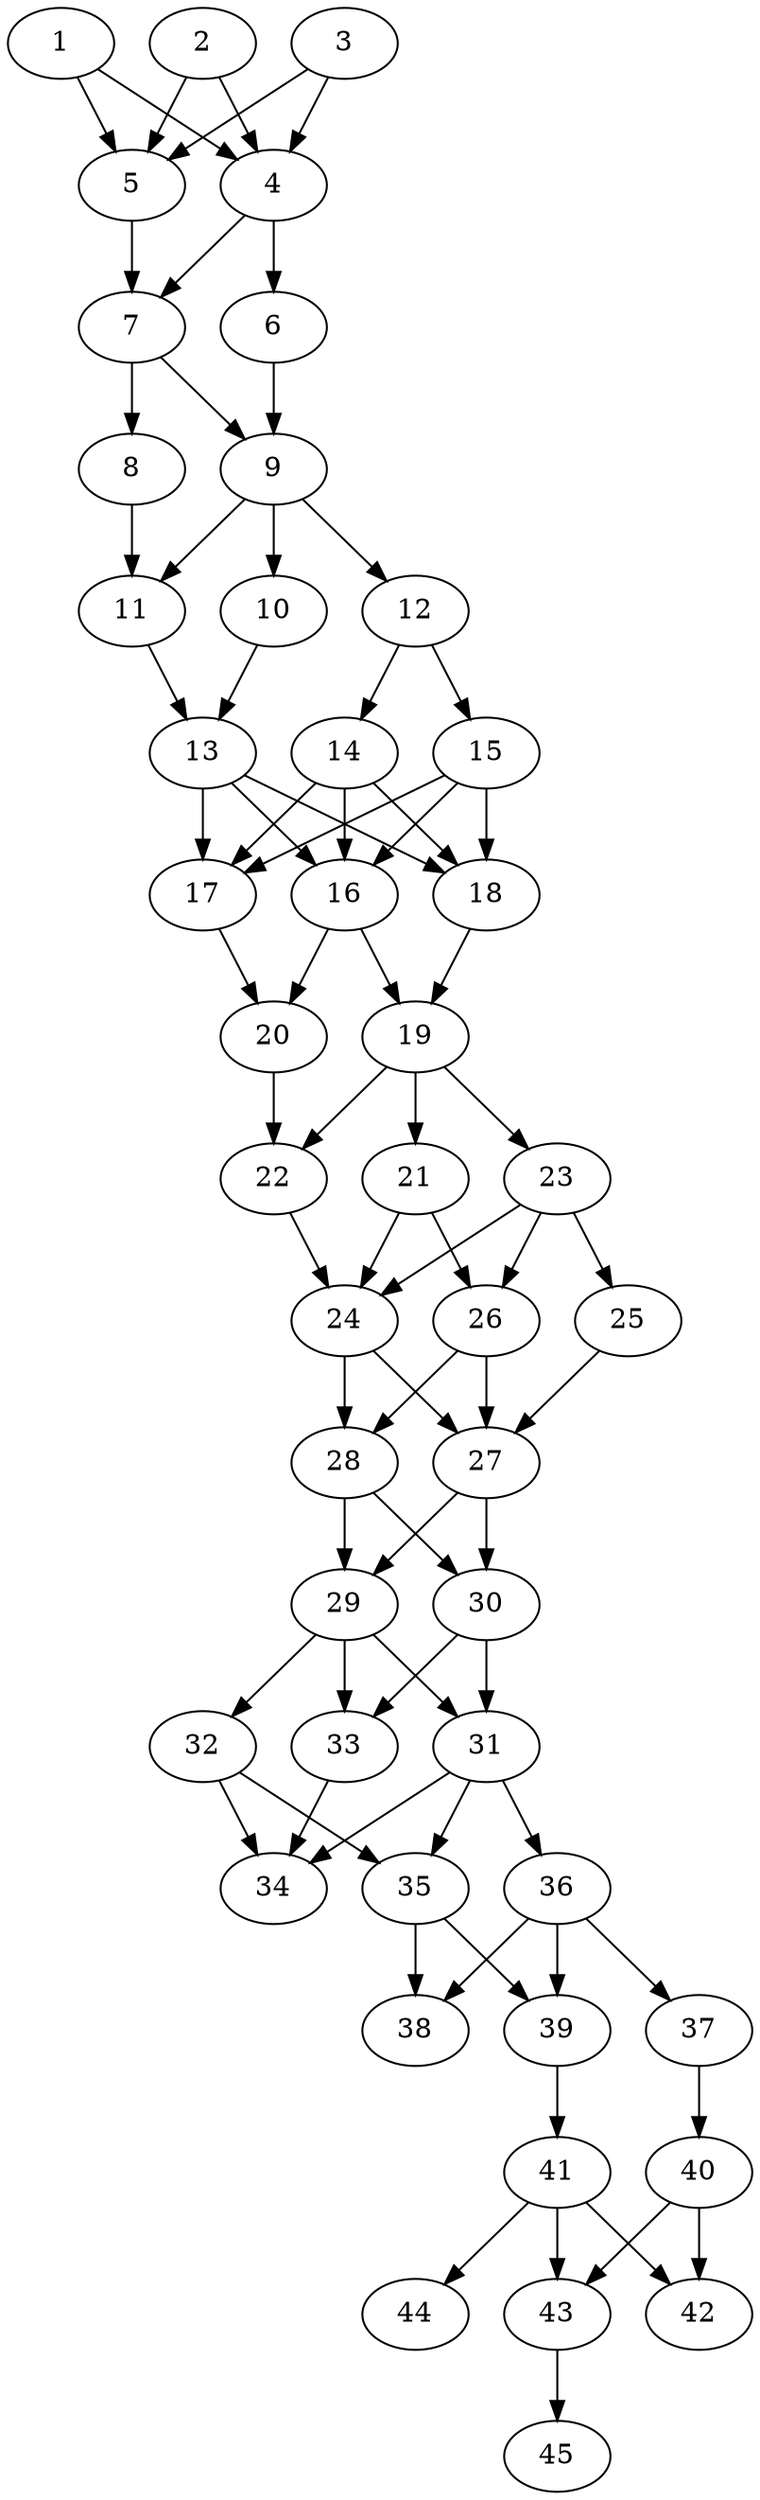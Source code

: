 // DAG automatically generated by daggen at Thu Oct  3 14:07:24 2019
// ./daggen --dot -n 45 --ccr 0.3 --fat 0.3 --regular 0.9 --density 0.9 --mindata 5242880 --maxdata 52428800 
digraph G {
  1 [size="56104960", alpha="0.12", expect_size="16831488"] 
  1 -> 4 [size ="16831488"]
  1 -> 5 [size ="16831488"]
  2 [size="115817813", alpha="0.07", expect_size="34745344"] 
  2 -> 4 [size ="34745344"]
  2 -> 5 [size ="34745344"]
  3 [size="128532480", alpha="0.17", expect_size="38559744"] 
  3 -> 4 [size ="38559744"]
  3 -> 5 [size ="38559744"]
  4 [size="49486507", alpha="0.07", expect_size="14845952"] 
  4 -> 6 [size ="14845952"]
  4 -> 7 [size ="14845952"]
  5 [size="89388373", alpha="0.17", expect_size="26816512"] 
  5 -> 7 [size ="26816512"]
  6 [size="139874987", alpha="0.07", expect_size="41962496"] 
  6 -> 9 [size ="41962496"]
  7 [size="69454507", alpha="0.16", expect_size="20836352"] 
  7 -> 8 [size ="20836352"]
  7 -> 9 [size ="20836352"]
  8 [size="155487573", alpha="0.17", expect_size="46646272"] 
  8 -> 11 [size ="46646272"]
  9 [size="34491733", alpha="0.12", expect_size="10347520"] 
  9 -> 10 [size ="10347520"]
  9 -> 11 [size ="10347520"]
  9 -> 12 [size ="10347520"]
  10 [size="152156160", alpha="0.03", expect_size="45646848"] 
  10 -> 13 [size ="45646848"]
  11 [size="55736320", alpha="0.06", expect_size="16720896"] 
  11 -> 13 [size ="16720896"]
  12 [size="147858773", alpha="0.02", expect_size="44357632"] 
  12 -> 14 [size ="44357632"]
  12 -> 15 [size ="44357632"]
  13 [size="49489920", alpha="0.06", expect_size="14846976"] 
  13 -> 16 [size ="14846976"]
  13 -> 17 [size ="14846976"]
  13 -> 18 [size ="14846976"]
  14 [size="22009173", alpha="0.06", expect_size="6602752"] 
  14 -> 16 [size ="6602752"]
  14 -> 17 [size ="6602752"]
  14 -> 18 [size ="6602752"]
  15 [size="80469333", alpha="0.18", expect_size="24140800"] 
  15 -> 16 [size ="24140800"]
  15 -> 17 [size ="24140800"]
  15 -> 18 [size ="24140800"]
  16 [size="58654720", alpha="0.11", expect_size="17596416"] 
  16 -> 19 [size ="17596416"]
  16 -> 20 [size ="17596416"]
  17 [size="116899840", alpha="0.04", expect_size="35069952"] 
  17 -> 20 [size ="35069952"]
  18 [size="81889280", alpha="0.08", expect_size="24566784"] 
  18 -> 19 [size ="24566784"]
  19 [size="56436053", alpha="0.10", expect_size="16930816"] 
  19 -> 21 [size ="16930816"]
  19 -> 22 [size ="16930816"]
  19 -> 23 [size ="16930816"]
  20 [size="152173227", alpha="0.17", expect_size="45651968"] 
  20 -> 22 [size ="45651968"]
  21 [size="174042453", alpha="0.09", expect_size="52212736"] 
  21 -> 24 [size ="52212736"]
  21 -> 26 [size ="52212736"]
  22 [size="67331413", alpha="0.13", expect_size="20199424"] 
  22 -> 24 [size ="20199424"]
  23 [size="83886080", alpha="0.12", expect_size="25165824"] 
  23 -> 24 [size ="25165824"]
  23 -> 25 [size ="25165824"]
  23 -> 26 [size ="25165824"]
  24 [size="129477973", alpha="0.14", expect_size="38843392"] 
  24 -> 27 [size ="38843392"]
  24 -> 28 [size ="38843392"]
  25 [size="19049813", alpha="0.06", expect_size="5714944"] 
  25 -> 27 [size ="5714944"]
  26 [size="160290133", alpha="0.13", expect_size="48087040"] 
  26 -> 27 [size ="48087040"]
  26 -> 28 [size ="48087040"]
  27 [size="91091627", alpha="0.07", expect_size="27327488"] 
  27 -> 29 [size ="27327488"]
  27 -> 30 [size ="27327488"]
  28 [size="122210987", alpha="0.18", expect_size="36663296"] 
  28 -> 29 [size ="36663296"]
  28 -> 30 [size ="36663296"]
  29 [size="25207467", alpha="0.11", expect_size="7562240"] 
  29 -> 31 [size ="7562240"]
  29 -> 32 [size ="7562240"]
  29 -> 33 [size ="7562240"]
  30 [size="106178560", alpha="0.02", expect_size="31853568"] 
  30 -> 31 [size ="31853568"]
  30 -> 33 [size ="31853568"]
  31 [size="83773440", alpha="0.18", expect_size="25132032"] 
  31 -> 34 [size ="25132032"]
  31 -> 35 [size ="25132032"]
  31 -> 36 [size ="25132032"]
  32 [size="153914027", alpha="0.10", expect_size="46174208"] 
  32 -> 34 [size ="46174208"]
  32 -> 35 [size ="46174208"]
  33 [size="100362240", alpha="0.06", expect_size="30108672"] 
  33 -> 34 [size ="30108672"]
  34 [size="34184533", alpha="0.02", expect_size="10255360"] 
  35 [size="144670720", alpha="0.07", expect_size="43401216"] 
  35 -> 38 [size ="43401216"]
  35 -> 39 [size ="43401216"]
  36 [size="31880533", alpha="0.17", expect_size="9564160"] 
  36 -> 37 [size ="9564160"]
  36 -> 38 [size ="9564160"]
  36 -> 39 [size ="9564160"]
  37 [size="132782080", alpha="0.20", expect_size="39834624"] 
  37 -> 40 [size ="39834624"]
  38 [size="27497813", alpha="0.11", expect_size="8249344"] 
  39 [size="168608427", alpha="0.06", expect_size="50582528"] 
  39 -> 41 [size ="50582528"]
  40 [size="101280427", alpha="0.19", expect_size="30384128"] 
  40 -> 42 [size ="30384128"]
  40 -> 43 [size ="30384128"]
  41 [size="117473280", alpha="0.12", expect_size="35241984"] 
  41 -> 42 [size ="35241984"]
  41 -> 43 [size ="35241984"]
  41 -> 44 [size ="35241984"]
  42 [size="98170880", alpha="0.11", expect_size="29451264"] 
  43 [size="173748907", alpha="0.19", expect_size="52124672"] 
  43 -> 45 [size ="52124672"]
  44 [size="61655040", alpha="0.00", expect_size="18496512"] 
  45 [size="80994987", alpha="0.02", expect_size="24298496"] 
}
